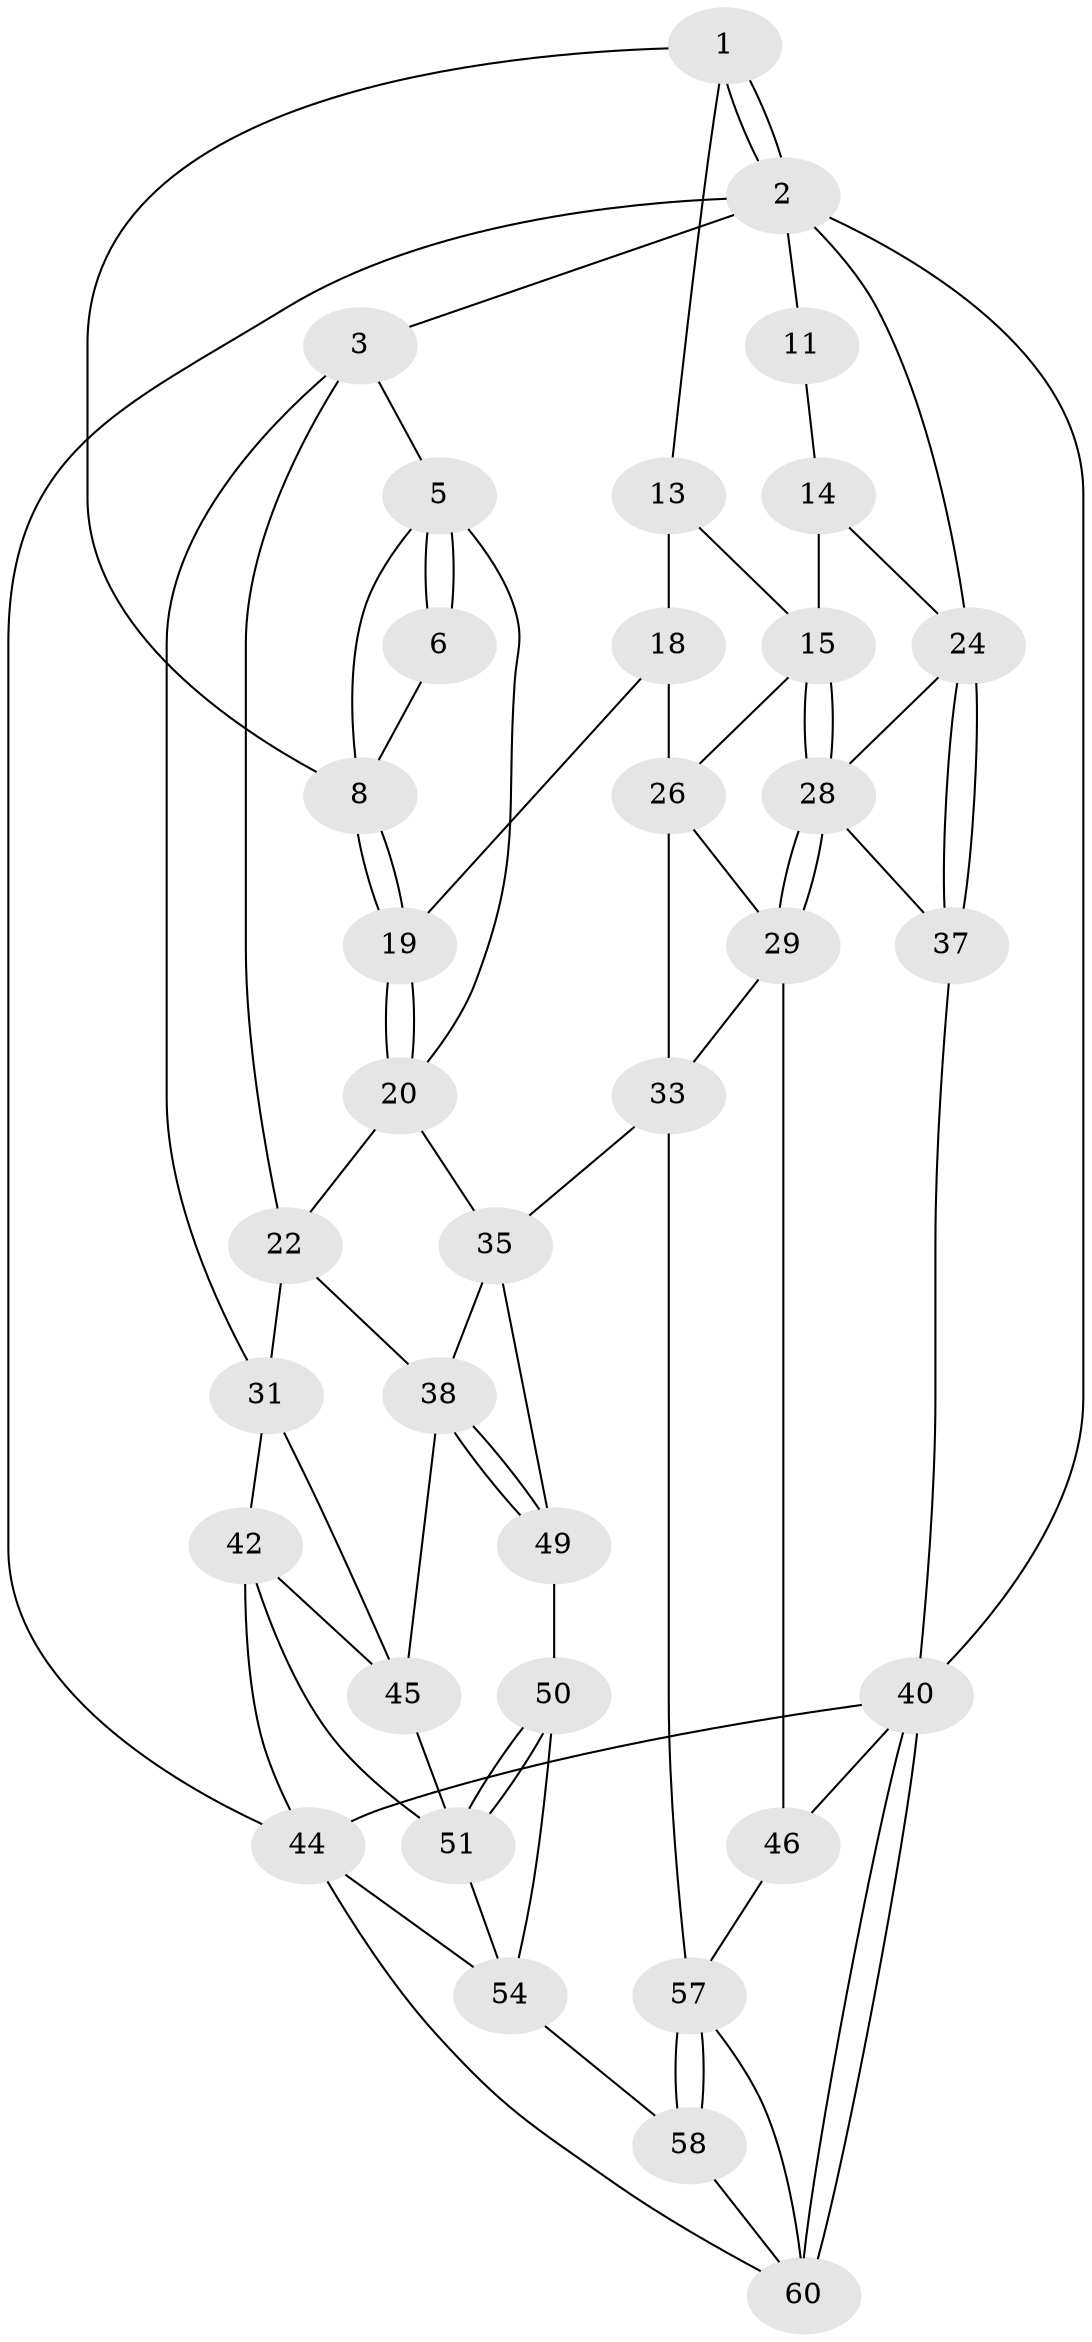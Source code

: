 // original degree distribution, {4: 0.20967741935483872, 5: 0.532258064516129, 3: 0.04838709677419355, 6: 0.20967741935483872}
// Generated by graph-tools (version 1.1) at 2025/42/03/06/25 10:42:33]
// undirected, 35 vertices, 76 edges
graph export_dot {
graph [start="1"]
  node [color=gray90,style=filled];
  1 [pos="+0.384444110548342+0",super="+7"];
  2 [pos="+0+0",super="+12"];
  3 [pos="+0+0",super="+4"];
  5 [pos="+0.11323323405655208+0.1830519989844131",super="+10"];
  6 [pos="+0.211377930407424+0.13482922857421845"];
  8 [pos="+0.4286847337793471+0.24440677847813985",super="+9"];
  11 [pos="+0.7976374891401635+0"];
  13 [pos="+0.7215083531794131+0",super="+17"];
  14 [pos="+0.7667408794064762+0.2508391002842052"];
  15 [pos="+0.7479071006093038+0.2885795979331326",super="+16"];
  18 [pos="+0.4996263192373821+0.32476476635380674"];
  19 [pos="+0.4270780067683289+0.28655892354894885"];
  20 [pos="+0.3922444466108022+0.3140597294571428",super="+21"];
  22 [pos="+0.2288414531486302+0.4299260439271184",super="+23"];
  24 [pos="+1+0",super="+25"];
  26 [pos="+0.6375270292525024+0.5081553492540648",super="+27"];
  28 [pos="+0.8335724986243657+0.4576792412511353",super="+30"];
  29 [pos="+0.8288465117305293+0.4634423734921839",super="+47"];
  31 [pos="+0+0.40515082467903946",super="+32"];
  33 [pos="+0.5749942284427312+0.6446199024920839",super="+34"];
  35 [pos="+0.5530460890258154+0.6620788427506622",super="+36"];
  37 [pos="+1+0.5117949396765517"];
  38 [pos="+0.28786914638368366+0.5485085148470216",super="+39"];
  40 [pos="+1+1",super="+41"];
  42 [pos="+0+0.649720008764152",super="+43"];
  44 [pos="+0+1",super="+62"];
  45 [pos="+0.14050551646943737+0.5071307637105938",super="+48"];
  46 [pos="+0.928209253558913+0.7726635712582641"];
  49 [pos="+0.2904071649718453+0.5579029888186819",super="+52"];
  50 [pos="+0.2871419508841283+0.7170446681629065",super="+53"];
  51 [pos="+0.16616582484540837+0.7458646320370609",super="+56"];
  54 [pos="+0.36095258696002386+0.8859918121990572",super="+55"];
  57 [pos="+0.5635907455974623+0.726312477852778",super="+59"];
  58 [pos="+0.5208038768372582+0.8540523973055425"];
  60 [pos="+0.7058473790054469+1",super="+61"];
  1 -- 2;
  1 -- 2;
  1 -- 8;
  1 -- 13;
  2 -- 3;
  2 -- 44;
  2 -- 24;
  2 -- 40;
  2 -- 11;
  3 -- 5;
  3 -- 31;
  3 -- 22;
  5 -- 6;
  5 -- 6;
  5 -- 20;
  5 -- 8;
  6 -- 8;
  8 -- 19;
  8 -- 19;
  11 -- 14;
  13 -- 18;
  13 -- 15;
  14 -- 15;
  14 -- 24;
  15 -- 28;
  15 -- 28;
  15 -- 26;
  18 -- 19;
  18 -- 26;
  19 -- 20;
  19 -- 20;
  20 -- 22;
  20 -- 35;
  22 -- 38;
  22 -- 31;
  24 -- 37;
  24 -- 37;
  24 -- 28;
  26 -- 29;
  26 -- 33;
  28 -- 29;
  28 -- 29;
  28 -- 37;
  29 -- 33;
  29 -- 46;
  31 -- 45;
  31 -- 42;
  33 -- 35;
  33 -- 57;
  35 -- 49;
  35 -- 38;
  37 -- 40;
  38 -- 49;
  38 -- 49;
  38 -- 45;
  40 -- 60;
  40 -- 60;
  40 -- 44;
  40 -- 46;
  42 -- 51;
  42 -- 44;
  42 -- 45;
  44 -- 54;
  44 -- 60;
  45 -- 51;
  46 -- 57;
  49 -- 50 [weight=2];
  50 -- 51;
  50 -- 51;
  50 -- 54;
  51 -- 54;
  54 -- 58;
  57 -- 58;
  57 -- 58;
  57 -- 60;
  58 -- 60;
}
